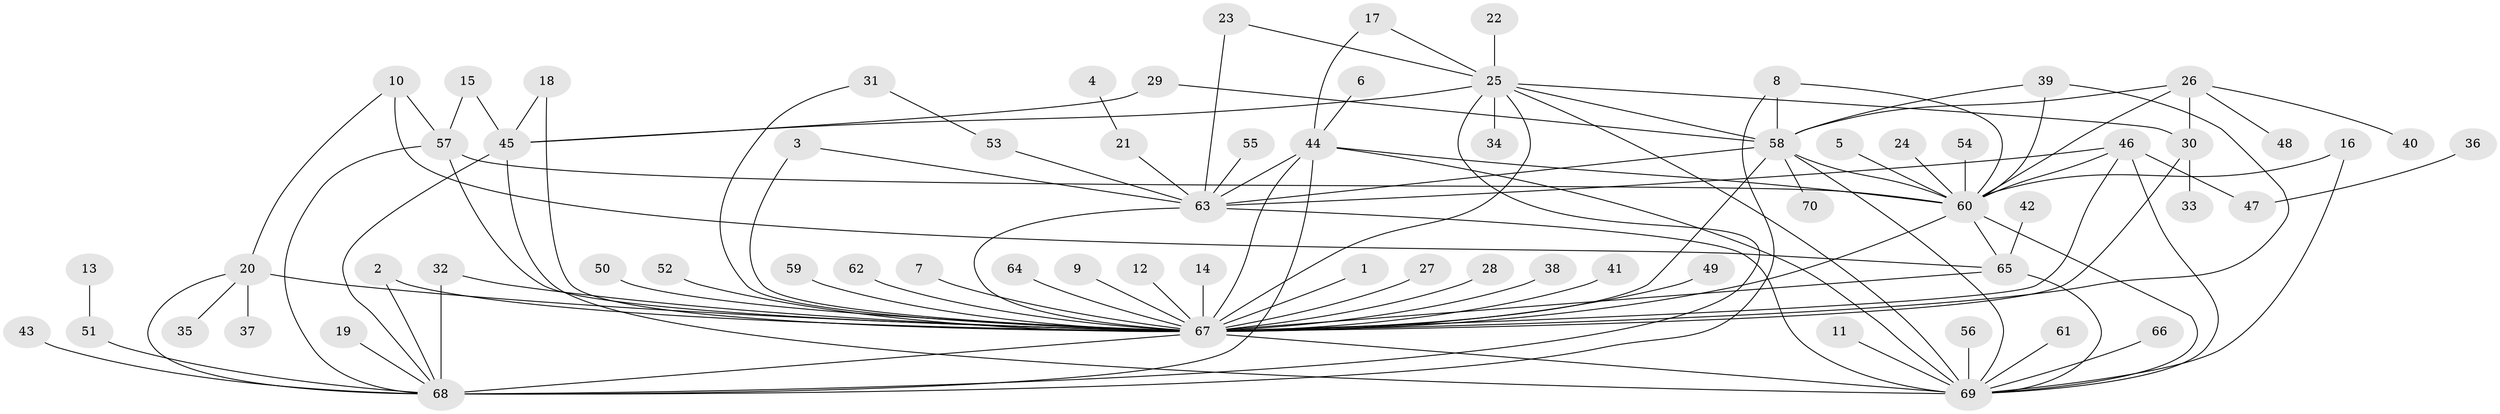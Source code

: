 // original degree distribution, {36: 0.007142857142857143, 18: 0.007142857142857143, 8: 0.02142857142857143, 7: 0.02857142857142857, 1: 0.4357142857142857, 2: 0.2571428571428571, 6: 0.007142857142857143, 12: 0.007142857142857143, 9: 0.014285714285714285, 4: 0.07857142857142857, 5: 0.04285714285714286, 3: 0.09285714285714286}
// Generated by graph-tools (version 1.1) at 2025/49/03/09/25 03:49:54]
// undirected, 70 vertices, 110 edges
graph export_dot {
graph [start="1"]
  node [color=gray90,style=filled];
  1;
  2;
  3;
  4;
  5;
  6;
  7;
  8;
  9;
  10;
  11;
  12;
  13;
  14;
  15;
  16;
  17;
  18;
  19;
  20;
  21;
  22;
  23;
  24;
  25;
  26;
  27;
  28;
  29;
  30;
  31;
  32;
  33;
  34;
  35;
  36;
  37;
  38;
  39;
  40;
  41;
  42;
  43;
  44;
  45;
  46;
  47;
  48;
  49;
  50;
  51;
  52;
  53;
  54;
  55;
  56;
  57;
  58;
  59;
  60;
  61;
  62;
  63;
  64;
  65;
  66;
  67;
  68;
  69;
  70;
  1 -- 67 [weight=1.0];
  2 -- 67 [weight=1.0];
  2 -- 68 [weight=1.0];
  3 -- 63 [weight=1.0];
  3 -- 67 [weight=1.0];
  4 -- 21 [weight=1.0];
  5 -- 60 [weight=1.0];
  6 -- 44 [weight=1.0];
  7 -- 67 [weight=1.0];
  8 -- 58 [weight=1.0];
  8 -- 60 [weight=1.0];
  8 -- 68 [weight=1.0];
  9 -- 67 [weight=1.0];
  10 -- 20 [weight=1.0];
  10 -- 57 [weight=1.0];
  10 -- 65 [weight=1.0];
  11 -- 69 [weight=1.0];
  12 -- 67 [weight=1.0];
  13 -- 51 [weight=1.0];
  14 -- 67 [weight=1.0];
  15 -- 45 [weight=1.0];
  15 -- 57 [weight=1.0];
  16 -- 60 [weight=1.0];
  16 -- 69 [weight=1.0];
  17 -- 25 [weight=1.0];
  17 -- 44 [weight=1.0];
  18 -- 45 [weight=1.0];
  18 -- 67 [weight=1.0];
  19 -- 68 [weight=1.0];
  20 -- 35 [weight=1.0];
  20 -- 37 [weight=1.0];
  20 -- 67 [weight=1.0];
  20 -- 68 [weight=1.0];
  21 -- 63 [weight=1.0];
  22 -- 25 [weight=1.0];
  23 -- 25 [weight=1.0];
  23 -- 63 [weight=1.0];
  24 -- 60 [weight=1.0];
  25 -- 30 [weight=1.0];
  25 -- 34 [weight=1.0];
  25 -- 45 [weight=1.0];
  25 -- 58 [weight=1.0];
  25 -- 67 [weight=1.0];
  25 -- 68 [weight=1.0];
  25 -- 69 [weight=1.0];
  26 -- 30 [weight=1.0];
  26 -- 40 [weight=1.0];
  26 -- 48 [weight=1.0];
  26 -- 58 [weight=1.0];
  26 -- 60 [weight=1.0];
  27 -- 67 [weight=1.0];
  28 -- 67 [weight=1.0];
  29 -- 45 [weight=1.0];
  29 -- 58 [weight=1.0];
  30 -- 33 [weight=1.0];
  30 -- 67 [weight=1.0];
  31 -- 53 [weight=1.0];
  31 -- 67 [weight=1.0];
  32 -- 67 [weight=1.0];
  32 -- 68 [weight=1.0];
  36 -- 47 [weight=1.0];
  38 -- 67 [weight=1.0];
  39 -- 58 [weight=1.0];
  39 -- 60 [weight=1.0];
  39 -- 67 [weight=1.0];
  41 -- 67 [weight=1.0];
  42 -- 65 [weight=1.0];
  43 -- 68 [weight=1.0];
  44 -- 60 [weight=1.0];
  44 -- 63 [weight=1.0];
  44 -- 67 [weight=1.0];
  44 -- 68 [weight=2.0];
  44 -- 69 [weight=1.0];
  45 -- 68 [weight=1.0];
  45 -- 69 [weight=1.0];
  46 -- 47 [weight=1.0];
  46 -- 60 [weight=1.0];
  46 -- 63 [weight=1.0];
  46 -- 67 [weight=1.0];
  46 -- 69 [weight=1.0];
  49 -- 67 [weight=1.0];
  50 -- 67 [weight=1.0];
  51 -- 68 [weight=1.0];
  52 -- 67 [weight=1.0];
  53 -- 63 [weight=1.0];
  54 -- 60 [weight=1.0];
  55 -- 63 [weight=1.0];
  56 -- 69 [weight=1.0];
  57 -- 60 [weight=1.0];
  57 -- 67 [weight=1.0];
  57 -- 68 [weight=1.0];
  58 -- 60 [weight=2.0];
  58 -- 63 [weight=2.0];
  58 -- 67 [weight=1.0];
  58 -- 69 [weight=1.0];
  58 -- 70 [weight=1.0];
  59 -- 67 [weight=1.0];
  60 -- 65 [weight=1.0];
  60 -- 67 [weight=1.0];
  60 -- 69 [weight=3.0];
  61 -- 69 [weight=1.0];
  62 -- 67 [weight=1.0];
  63 -- 67 [weight=1.0];
  63 -- 69 [weight=1.0];
  64 -- 67 [weight=1.0];
  65 -- 67 [weight=1.0];
  65 -- 69 [weight=1.0];
  66 -- 69 [weight=1.0];
  67 -- 68 [weight=2.0];
  67 -- 69 [weight=4.0];
}
